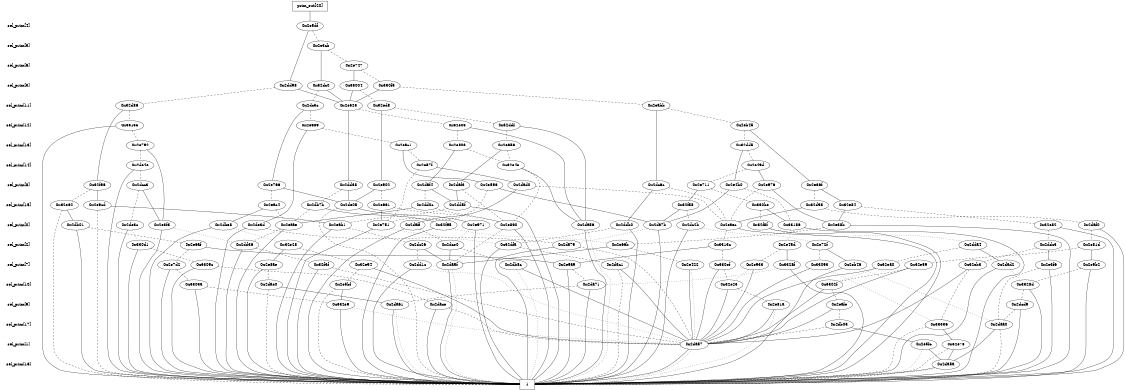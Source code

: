 digraph "DD" {
size = "7.5,10"
center = true;
edge [dir = none];
{ node [shape = plaintext];
  edge [style = invis];
  "CONST NODES" [style = invis];
" sel_prim[4] " -> " sel_prim[5] " -> " sel_prim[6] " -> " sel_prim[3] " -> " sel_prim[11] " -> " sel_prim[12] " -> " sel_prim[13] " -> " sel_prim[14] " -> " sel_prim[8] " -> " sel_prim[15] " -> " sel_prim[0] " -> " sel_prim[2] " -> " sel_prim[7] " -> " sel_prim[10] " -> " sel_prim[9] " -> " sel_prim[17] " -> " sel_prim[1] " -> " sel_prim[16] " -> "CONST NODES"; 
}
{ rank = same; node [shape = box]; edge [style = invis];
"  prim_out[20]  "; }
{ rank = same; " sel_prim[4] ";
"0x2e5df";
}
{ rank = same; " sel_prim[5] ";
"0x2e3cb";
}
{ rank = same; " sel_prim[6] ";
"0x2e747";
}
{ rank = same; " sel_prim[3] ";
"0x330f5";
"0x2dd98";
"0x32dc0";
"0x33004";
}
{ rank = same; " sel_prim[11] ";
"0x2eabb";
"0x2e525";
"0x2dc3c";
"0x32ed8";
"0x32d86";
}
{ rank = same; " sel_prim[12] ";
"0x32ddf";
"0x3315e";
"0x2e689";
"0x2eb45";
"0x32e03";
}
{ rank = same; " sel_prim[13] ";
"0x2eac1";
"0x2e792";
"0x2e656";
"0x32dd5";
"0x2e803";
}
{ rank = same; " sel_prim[14] ";
"0x2de4e";
"0x32e4e";
"0x2e49d";
"0x2e57f";
}
{ rank = same; " sel_prim[8] ";
"0x2daf3";
"0x2daf4";
"0x2e4b0";
"0x2e976";
"0x2dc6c";
"0x32f96";
"0x2dd38";
"0x2e766";
"0x2e902";
"0x2dad0";
"0x2e36f";
"0x2e711";
"0x2dcc3";
"0x2e596";
}
{ rank = same; " sel_prim[15] ";
"0x2de05";
"0x330be";
"0x2db7b";
"0x2dd0c";
"0x2e9cd";
"0x32d98";
"0x2e661";
"0x32e84";
"0x2dd5f";
"0x32f58";
"0x2eac4";
"0x32e62";
}
{ rank = same; " sel_prim[0] ";
"0x2eaae";
"0x2e3f3";
"0x33186";
"0x2eaec";
"0x32e82";
"0x2daf0";
"0x2da56";
"0x2de3c";
"0x32f95";
"0x2e38b";
"0x2db01";
"0x2e860";
"0x2dc2b";
"0x2dbe8";
"0x2e971";
"0x2daff";
"0x2e6b1";
"0x32f8f";
"0x2e751";
"0x2ddb0";
"0x2de3d";
"0x2da7b";
}
{ rank = same; " sel_prim[2] ";
"0x2dd36";
"0x2dce0";
"0x32dfa";
"0x2da79";
"0x2dc26";
"0x2e72f";
"0x3313c";
"0x2e45d";
"0x32e28";
"0x330d1";
"0x2dda4";
"0x2ddc3";
"0x2e6af";
"0x2e66b";
"0x2e81d";
}
{ rank = same; " sel_prim[7] ";
"0x2e7d2";
"0x2db8c";
"0x2dac1";
"0x2e422";
"0x3309c";
"0x2e933";
"0x330ef";
"0x2da5f";
"0x2dd1c";
"0x32f3f";
"0x32e94";
"0x2dad2";
"0x2e9b2";
"0x2eb46";
"0x2e3f6";
"0x2e8ae";
"0x32ea0";
"0x32e59";
"0x2e5a9";
"0x3328f";
"0x32eb3";
"0x33093";
}
{ rank = same; " sel_prim[10] ";
"0x32e23";
"0x2da71";
"0x3328d";
"0x2dae0";
"0x2e5bf";
"0x3302f";
"0x3303a";
}
{ rank = same; " sel_prim[9] ";
"0x2e81a";
"0x2da61";
"0x332e9";
"0x2dace";
"0x2dcd9";
"0x2eafe";
}
{ rank = same; " sel_prim[17] ";
"0x2daa0";
"0x2db05";
"0x33336";
}
{ rank = same; " sel_prim[1] ";
"0x2da57";
"0x2e5fc";
"0x32e78";
}
{ rank = same; " sel_prim[16] ";
"0x2da5a";
}
{ rank = same; "CONST NODES";
{ node [shape = box]; "0x2da52";
}
}
"  prim_out[20]  " -> "0x2e5df" [style = solid];
"0x2e5df" -> "0x2dd98";
"0x2e5df" -> "0x2e3cb" [style = dashed];
"0x2e3cb" -> "0x32dc0";
"0x2e3cb" -> "0x2e747" [style = dashed];
"0x2e747" -> "0x33004";
"0x2e747" -> "0x330f5" [style = dashed];
"0x330f5" -> "0x2e525";
"0x330f5" -> "0x2eabb" [style = dashed];
"0x2dd98" -> "0x2e525";
"0x2dd98" -> "0x32d86" [style = dashed];
"0x32dc0" -> "0x2e525";
"0x32dc0" -> "0x2dc3c" [style = dashed];
"0x33004" -> "0x2e525";
"0x33004" -> "0x32ed8" [style = dashed];
"0x2eabb" -> "0x2dc6c";
"0x2eabb" -> "0x2eb45" [style = dashed];
"0x2e525" -> "0x2dd38";
"0x2e525" -> "0x32e03" [style = dashed];
"0x2dc3c" -> "0x2e766";
"0x2dc3c" -> "0x2e689" [style = dashed];
"0x32ed8" -> "0x2e902";
"0x32ed8" -> "0x32ddf" [style = dashed];
"0x32d86" -> "0x32f96";
"0x32d86" -> "0x3315e" [style = dashed];
"0x32ddf" -> "0x2da56";
"0x32ddf" -> "0x2e656" [style = dashed];
"0x3315e" -> "0x2da52";
"0x3315e" -> "0x2e792" [style = dashed];
"0x2e689" -> "0x2de3d";
"0x2e689" -> "0x2eac1" [style = dashed];
"0x2eb45" -> "0x2e36f";
"0x2eb45" -> "0x32dd5" [style = dashed];
"0x32e03" -> "0x2da56";
"0x32e03" -> "0x2e803" [style = dashed];
"0x2eac1" -> "0x2e596";
"0x2eac1" -> "0x2e57f" [style = dashed];
"0x2e792" -> "0x2e3f3";
"0x2e792" -> "0x2de4e" [style = dashed];
"0x2e656" -> "0x2daf3";
"0x2e656" -> "0x32e4e" [style = dashed];
"0x32dd5" -> "0x2e4b0";
"0x32dd5" -> "0x2e49d" [style = dashed];
"0x2e803" -> "0x2daf4";
"0x2e803" -> "0x32e4e" [style = dashed];
"0x2de4e" -> "0x2da52";
"0x2de4e" -> "0x2dcc3" [style = dashed];
"0x32e4e" -> "0x2da56";
"0x32e4e" -> "0x2e860" [style = dashed];
"0x2e49d" -> "0x2e976";
"0x2e49d" -> "0x2e711" [style = dashed];
"0x2e57f" -> "0x2dad0";
"0x2e57f" -> "0x2e751" [style = dashed];
"0x2daf3" -> "0x2dd5f";
"0x2daf3" -> "0x2e860" [style = dashed];
"0x2daf4" -> "0x2dd5f";
"0x2daf4" -> "0x2dd0c" [style = dashed];
"0x2e4b0" -> "0x2da7b";
"0x2e4b0" -> "0x33186" [style = dashed];
"0x2e976" -> "0x2e38b";
"0x2e976" -> "0x2eaec" [style = dashed];
"0x2dc6c" -> "0x2ddb0";
"0x2dc6c" -> "0x2eaec" [style = dashed];
"0x32f96" -> "0x2e9cd";
"0x32f96" -> "0x32e62" [style = dashed];
"0x2dd38" -> "0x2de05";
"0x2dd38" -> "0x2db7b" [style = dashed];
"0x2e766" -> "0x2de05";
"0x2e766" -> "0x2eac4" [style = dashed];
"0x2e902" -> "0x2de05";
"0x2e902" -> "0x2e661" [style = dashed];
"0x2dad0" -> "0x2daff";
"0x2dad0" -> "0x2eaec" [style = dashed];
"0x2e36f" -> "0x32e84";
"0x2e36f" -> "0x32d98" [style = dashed];
"0x2e711" -> "0x32f58";
"0x2e711" -> "0x330be" [style = dashed];
"0x2dcc3" -> "0x2e3f3";
"0x2dcc3" -> "0x2de3c" [style = dashed];
"0x2e596" -> "0x2da7b";
"0x2e596" -> "0x2e751" [style = dashed];
"0x2de05" -> "0x2e971";
"0x2de05" -> "0x2da52" [style = dashed];
"0x330be" -> "0x33186";
"0x330be" -> "0x32f8f" [style = dashed];
"0x2db7b" -> "0x32f95";
"0x2db7b" -> "0x2eaae" [style = dashed];
"0x2dd0c" -> "0x2eaae";
"0x2dd0c" -> "0x2e860" [style = dashed];
"0x2e9cd" -> "0x2e6b1";
"0x2e9cd" -> "0x2da52" [style = dashed];
"0x32d98" -> "0x2eaec";
"0x32d98" -> "0x2daf0" [style = dashed];
"0x2e661" -> "0x2e751";
"0x2e661" -> "0x2e860" [style = dashed];
"0x32e84" -> "0x2e38b";
"0x32e84" -> "0x32e82" [style = dashed];
"0x2dd5f" -> "0x2da52";
"0x2dd5f" -> "0x2e6b1" [style = dashed];
"0x32f58" -> "0x2da7b";
"0x32f58" -> "0x2dc2b" [style = dashed];
"0x2eac4" -> "0x2dbe8";
"0x2eac4" -> "0x2eaae" [style = dashed];
"0x32e62" -> "0x2db01";
"0x32e62" -> "0x2da52" [style = dashed];
"0x2eaae" -> "0x2da52";
"0x2eaae" -> "0x2dd36" [style = dashed];
"0x2e3f3" -> "0x2da52";
"0x2e3f3" -> "0x2dd36" [style = dotted];
"0x33186" -> "0x2da52";
"0x33186" -> "0x2e45d" [style = dotted];
"0x2eaec" -> "0x2da52";
"0x2eaec" -> "0x3313c" [style = dashed];
"0x32e82" -> "0x2da52";
"0x32e82" -> "0x2ddc3" [style = dashed];
"0x2daf0" -> "0x2da52";
"0x2daf0" -> "0x2e81d" [style = dashed];
"0x2da56" -> "0x2da52";
"0x2da56" -> "0x2da52" [style = dotted];
"0x2de3c" -> "0x2da52";
"0x2de3c" -> "0x330d1" [style = dotted];
"0x32f95" -> "0x2da52";
"0x32f95" -> "0x2e66b" [style = dotted];
"0x2e38b" -> "0x2da52";
"0x2e38b" -> "0x2e66b" [style = dashed];
"0x2db01" -> "0x2da52";
"0x2db01" -> "0x2e6af" [style = dashed];
"0x2e860" -> "0x2da52";
"0x2e860" -> "0x2da5f" [style = dashed];
"0x2dc2b" -> "0x2da52";
"0x2dc2b" -> "0x2e72f" [style = dotted];
"0x2dbe8" -> "0x2da52";
"0x2dbe8" -> "0x32e28" [style = dotted];
"0x2e971" -> "0x2da52";
"0x2e971" -> "0x2dce0" [style = dotted];
"0x2daff" -> "0x2da52";
"0x2daff" -> "0x2dce0" [style = dashed];
"0x2e6b1" -> "0x2da52";
"0x2e6b1" -> "0x2dc26" [style = dashed];
"0x32f8f" -> "0x2da52";
"0x32f8f" -> "0x2dda4" [style = dotted];
"0x2e751" -> "0x2da52";
"0x2e751" -> "0x32dfa" [style = dotted];
"0x2ddb0" -> "0x2da52";
"0x2ddb0" -> "0x32dfa" [style = dashed];
"0x2de3d" -> "0x2da52";
"0x2de3d" -> "0x2da79" [style = dashed];
"0x2da7b" -> "0x2da52";
"0x2da7b" -> "0x2da79" [style = dotted];
"0x2dd36" -> "0x2da52";
"0x2dd36" -> "0x32f3f" [style = dashed];
"0x2dce0" -> "0x2da5f";
"0x2dce0" -> "0x2db8c" [style = dashed];
"0x32dfa" -> "0x2da52";
"0x32dfa" -> "0x2dac1" [style = dashed];
"0x2da79" -> "0x2da52";
"0x2da79" -> "0x2da57" [style = dashed];
"0x2dc26" -> "0x2da5f";
"0x2dc26" -> "0x2dd1c" [style = dashed];
"0x2e72f" -> "0x2eb46";
"0x2e72f" -> "0x33093" [style = dashed];
"0x3313c" -> "0x2e5a9";
"0x3313c" -> "0x330ef" [style = dashed];
"0x2e45d" -> "0x3328f";
"0x2e45d" -> "0x2e933" [style = dashed];
"0x32e28" -> "0x2e8ae";
"0x32e28" -> "0x32e94" [style = dashed];
"0x330d1" -> "0x2da52";
"0x330d1" -> "0x3309c" [style = dashed];
"0x2dda4" -> "0x2dad2";
"0x2dda4" -> "0x32ea0" [style = dashed];
"0x2ddc3" -> "0x2e3f6";
"0x2ddc3" -> "0x32eb3" [style = dashed];
"0x2e6af" -> "0x2e5a9";
"0x2e6af" -> "0x2e7d2" [style = dashed];
"0x2e66b" -> "0x2da5f";
"0x2e66b" -> "0x2e422" [style = dashed];
"0x2e81d" -> "0x2e9b2";
"0x2e81d" -> "0x32e59" [style = dashed];
"0x2e7d2" -> "0x2da52";
"0x2e7d2" -> "0x3303a" [style = dashed];
"0x2db8c" -> "0x2da57";
"0x2db8c" -> "0x2da52" [style = dotted];
"0x2dac1" -> "0x2da57";
"0x2dac1" -> "0x2da52" [style = dashed];
"0x2e422" -> "0x2da57";
"0x2e422" -> "0x2da57" [style = dotted];
"0x3309c" -> "0x2da52";
"0x3309c" -> "0x2dace" [style = dashed];
"0x2e933" -> "0x2da57";
"0x2e933" -> "0x32e23" [style = dotted];
"0x330ef" -> "0x2da57";
"0x330ef" -> "0x32e23" [style = dashed];
"0x2da5f" -> "0x2da52";
"0x2da5f" -> "0x2da52" [style = dotted];
"0x2dd1c" -> "0x2da52";
"0x2dd1c" -> "0x2da57" [style = dotted];
"0x32f3f" -> "0x2da52";
"0x32f3f" -> "0x2da57" [style = dashed];
"0x32e94" -> "0x2da57";
"0x32e94" -> "0x2e5bf" [style = dashed];
"0x2dad2" -> "0x2da52";
"0x2dad2" -> "0x3328d" [style = dotted];
"0x2e9b2" -> "0x2da52";
"0x2e9b2" -> "0x3328d" [style = dashed];
"0x2eb46" -> "0x2da52";
"0x2eb46" -> "0x2daa0" [style = dotted];
"0x2e3f6" -> "0x2da52";
"0x2e3f6" -> "0x2daa0" [style = dashed];
"0x2e8ae" -> "0x2da52";
"0x2e8ae" -> "0x2dae0" [style = dashed];
"0x32ea0" -> "0x2da57";
"0x32ea0" -> "0x3302f" [style = dotted];
"0x32e59" -> "0x2da57";
"0x32e59" -> "0x3302f" [style = dashed];
"0x2e5a9" -> "0x2da52";
"0x2e5a9" -> "0x2da71" [style = dashed];
"0x3328f" -> "0x2da52";
"0x3328f" -> "0x2da71" [style = dotted];
"0x32eb3" -> "0x2da57";
"0x32eb3" -> "0x33336" [style = dashed];
"0x33093" -> "0x2da57";
"0x33093" -> "0x33336" [style = dotted];
"0x32e23" -> "0x2da57";
"0x32e23" -> "0x2e81a" [style = dashed];
"0x2da71" -> "0x2da52";
"0x2da71" -> "0x2da61" [style = dashed];
"0x3328d" -> "0x2da52";
"0x3328d" -> "0x2dcd9" [style = dashed];
"0x2dae0" -> "0x2da61";
"0x2dae0" -> "0x2da52" [style = dashed];
"0x2e5bf" -> "0x332e9";
"0x2e5bf" -> "0x2da52" [style = dashed];
"0x3302f" -> "0x2da57";
"0x3302f" -> "0x2eafe" [style = dashed];
"0x3303a" -> "0x2da52";
"0x3303a" -> "0x332e9" [style = dashed];
"0x2e81a" -> "0x2da57";
"0x2e81a" -> "0x2da52" [style = dotted];
"0x2da61" -> "0x2da52";
"0x2da61" -> "0x2da52" [style = dotted];
"0x332e9" -> "0x2da52";
"0x332e9" -> "0x2da57" [style = dotted];
"0x2dace" -> "0x2da52";
"0x2dace" -> "0x2da57" [style = dashed];
"0x2dcd9" -> "0x2da52";
"0x2dcd9" -> "0x2daa0" [style = dashed];
"0x2eafe" -> "0x2da57";
"0x2eafe" -> "0x2db05" [style = dashed];
"0x2daa0" -> "0x2da5a";
"0x2daa0" -> "0x2da52" [style = dashed];
"0x2db05" -> "0x2e5fc";
"0x2db05" -> "0x2da57" [style = dashed];
"0x33336" -> "0x32e78";
"0x33336" -> "0x2da52" [style = dashed];
"0x2da57" -> "0x2da52";
"0x2da57" -> "0x2da52" [style = dotted];
"0x2e5fc" -> "0x2da5a";
"0x2e5fc" -> "0x2da52" [style = dotted];
"0x32e78" -> "0x2da5a";
"0x32e78" -> "0x2da52" [style = dashed];
"0x2da5a" -> "0x2da52";
"0x2da5a" -> "0x2da52" [style = dotted];
"0x2da52" [label = "1"];
}
